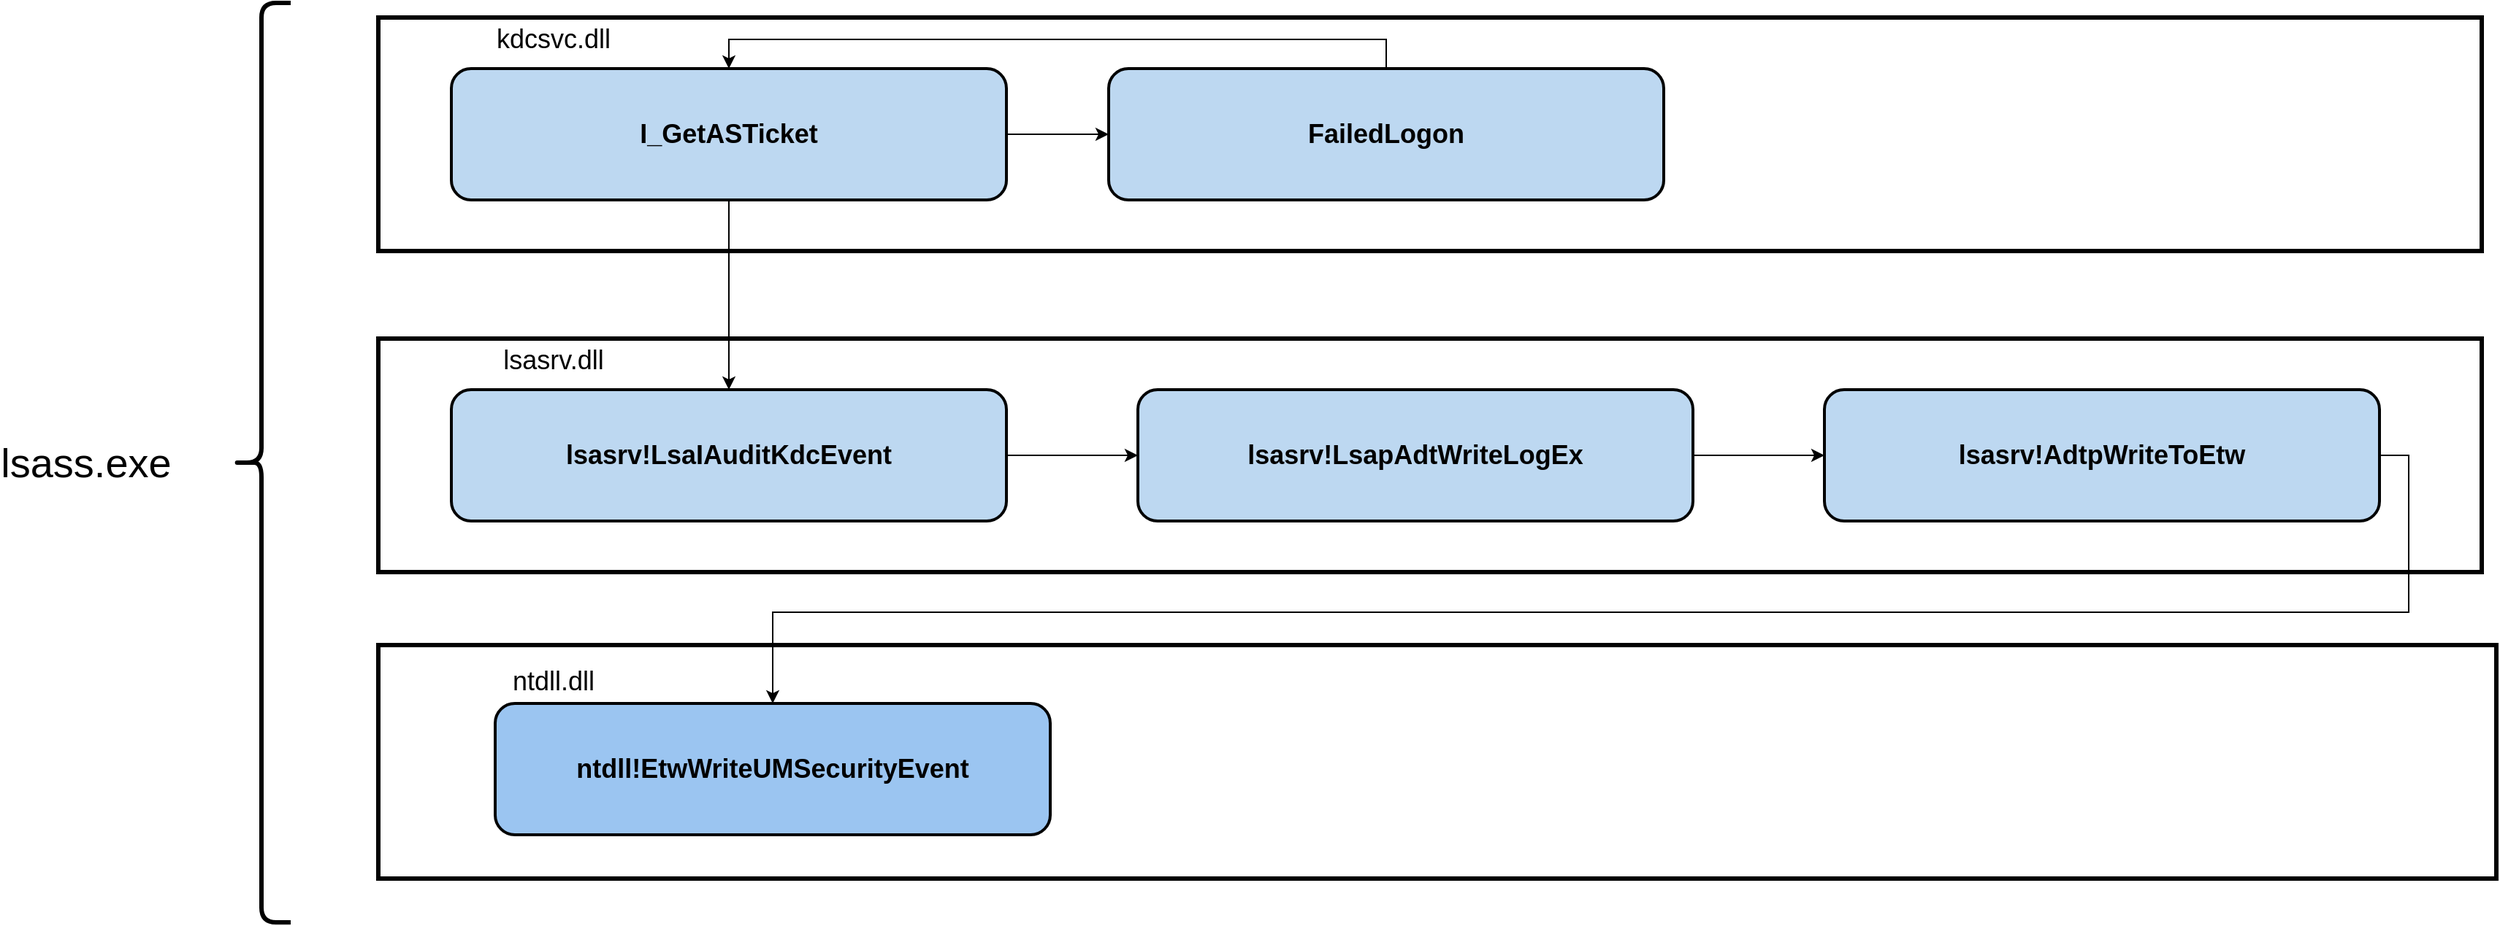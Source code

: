 <mxfile version="20.4.2" type="google"><diagram id="3ylszEqpBlzHIZdLzOTb" name="Page-1"><mxGraphModel grid="1" page="1" gridSize="10" guides="1" tooltips="1" connect="1" arrows="1" fold="1" pageScale="1" pageWidth="850" pageHeight="1100" math="0" shadow="0"><root><mxCell id="0"/><mxCell id="1" parent="0"/><mxCell id="S5s-vPnMr-Mcd6doZMgt-1" value="" style="rounded=0;whiteSpace=wrap;html=1;fontSize=20;strokeWidth=3;" vertex="1" parent="1"><mxGeometry x="790" y="1770" width="1450" height="160" as="geometry"/></mxCell><mxCell id="S5s-vPnMr-Mcd6doZMgt-2" value="" style="rounded=0;whiteSpace=wrap;html=1;fontSize=20;strokeWidth=3;" vertex="1" parent="1"><mxGeometry x="790" y="1560" width="1440" height="160" as="geometry"/></mxCell><mxCell id="S5s-vPnMr-Mcd6doZMgt-3" value="&lt;span style=&quot;font-size: 28px;&quot;&gt;lsass.exe&lt;/span&gt;" style="text;html=1;strokeColor=none;fillColor=none;align=center;verticalAlign=middle;whiteSpace=wrap;rounded=0;" vertex="1" parent="1"><mxGeometry x="560" y="1630" width="60" height="30" as="geometry"/></mxCell><mxCell id="S5s-vPnMr-Mcd6doZMgt-4" value="" style="shape=curlyBracket;whiteSpace=wrap;html=1;rounded=1;fontSize=20;strokeWidth=3;" vertex="1" parent="1"><mxGeometry x="690" y="1330" width="40" height="630" as="geometry"/></mxCell><mxCell id="S5s-vPnMr-Mcd6doZMgt-5" value="&lt;font style=&quot;font-size: 18px;&quot;&gt;lsasrv.dll&lt;/font&gt;" style="text;html=1;strokeColor=none;fillColor=none;align=center;verticalAlign=middle;whiteSpace=wrap;rounded=0;" vertex="1" parent="1"><mxGeometry x="880" y="1560" width="60" height="30" as="geometry"/></mxCell><mxCell id="S5s-vPnMr-Mcd6doZMgt-6" style="edgeStyle=orthogonalEdgeStyle;rounded=0;orthogonalLoop=1;jettySize=auto;html=1;exitX=1;exitY=0.5;exitDx=0;exitDy=0;entryX=0.5;entryY=0;entryDx=0;entryDy=0;" edge="1" parent="1" source="S5s-vPnMr-Mcd6doZMgt-7" target="S5s-vPnMr-Mcd6doZMgt-13"><mxGeometry relative="1" as="geometry"/></mxCell><mxCell id="S5s-vPnMr-Mcd6doZMgt-7" value="&lt;b&gt;lsasrv!AdtpWriteToEtw&lt;/b&gt;" style="rounded=1;whiteSpace=wrap;html=1;fontSize=18;strokeWidth=2;fillColor=#BDD8F1;" vertex="1" parent="1"><mxGeometry x="1780" y="1595" width="380" height="90" as="geometry"/></mxCell><mxCell id="S5s-vPnMr-Mcd6doZMgt-8" style="edgeStyle=none;rounded=0;orthogonalLoop=1;jettySize=auto;html=1;exitX=1;exitY=0.5;exitDx=0;exitDy=0;entryX=0;entryY=0.5;entryDx=0;entryDy=0;" edge="1" parent="1" source="S5s-vPnMr-Mcd6doZMgt-9" target="S5s-vPnMr-Mcd6doZMgt-7"><mxGeometry relative="1" as="geometry"/></mxCell><mxCell id="S5s-vPnMr-Mcd6doZMgt-9" value="&lt;b&gt;lsasrv!LsapAdtWriteLogEx&lt;/b&gt;" style="rounded=1;whiteSpace=wrap;html=1;fontSize=18;strokeWidth=2;fillColor=#BDD8F1;" vertex="1" parent="1"><mxGeometry x="1310" y="1595" width="380" height="90" as="geometry"/></mxCell><mxCell id="S5s-vPnMr-Mcd6doZMgt-10" style="rounded=0;orthogonalLoop=1;jettySize=auto;html=1;exitX=1;exitY=0.5;exitDx=0;exitDy=0;entryX=0;entryY=0.5;entryDx=0;entryDy=0;" edge="1" parent="1" source="S5s-vPnMr-Mcd6doZMgt-11" target="S5s-vPnMr-Mcd6doZMgt-9"><mxGeometry relative="1" as="geometry"/></mxCell><mxCell id="S5s-vPnMr-Mcd6doZMgt-11" value="&lt;b&gt;lsasrv!LsaIAuditKdcEvent&lt;/b&gt;" style="rounded=1;whiteSpace=wrap;html=1;fontSize=18;strokeWidth=2;fillColor=#BDD8F1;" vertex="1" parent="1"><mxGeometry x="840" y="1595" width="380" height="90" as="geometry"/></mxCell><mxCell id="S5s-vPnMr-Mcd6doZMgt-12" value="&lt;font style=&quot;font-size: 18px;&quot;&gt;ntdll.dll&lt;/font&gt;" style="text;html=1;strokeColor=none;fillColor=none;align=center;verticalAlign=middle;whiteSpace=wrap;rounded=0;" vertex="1" parent="1"><mxGeometry x="880" y="1780" width="60" height="30" as="geometry"/></mxCell><mxCell id="S5s-vPnMr-Mcd6doZMgt-13" value="&lt;b&gt;ntdll!EtwWriteUMSecurityEvent&lt;/b&gt;" style="rounded=1;whiteSpace=wrap;html=1;fontSize=18;strokeWidth=2;fillColor=#9BC5F1;" vertex="1" parent="1"><mxGeometry x="870" y="1810" width="380" height="90" as="geometry"/></mxCell><mxCell id="S5s-vPnMr-Mcd6doZMgt-14" value="" style="rounded=0;whiteSpace=wrap;html=1;fontSize=20;strokeWidth=3;" vertex="1" parent="1"><mxGeometry x="790" y="1340" width="1440" height="160" as="geometry"/></mxCell><mxCell id="S5s-vPnMr-Mcd6doZMgt-15" value="&lt;font style=&quot;font-size: 18px;&quot;&gt;kdcsvc.dll&lt;/font&gt;" style="text;html=1;strokeColor=none;fillColor=none;align=center;verticalAlign=middle;whiteSpace=wrap;rounded=0;" vertex="1" parent="1"><mxGeometry x="880" y="1340" width="60" height="30" as="geometry"/></mxCell><mxCell id="S5s-vPnMr-Mcd6doZMgt-20" style="edgeStyle=orthogonalEdgeStyle;rounded=0;orthogonalLoop=1;jettySize=auto;html=1;entryX=0;entryY=0.5;entryDx=0;entryDy=0;" edge="1" parent="1" source="S5s-vPnMr-Mcd6doZMgt-17" target="S5s-vPnMr-Mcd6doZMgt-18"><mxGeometry relative="1" as="geometry"/></mxCell><mxCell id="S5s-vPnMr-Mcd6doZMgt-24" style="edgeStyle=orthogonalEdgeStyle;rounded=0;orthogonalLoop=1;jettySize=auto;html=1;entryX=0.5;entryY=0;entryDx=0;entryDy=0;" edge="1" parent="1" source="S5s-vPnMr-Mcd6doZMgt-17" target="S5s-vPnMr-Mcd6doZMgt-11"><mxGeometry relative="1" as="geometry"/></mxCell><mxCell id="S5s-vPnMr-Mcd6doZMgt-17" value="&lt;b&gt;I_GetASTicket&lt;/b&gt;" style="rounded=1;whiteSpace=wrap;html=1;fontSize=18;strokeWidth=2;fillColor=#BDD8F1;" vertex="1" parent="1"><mxGeometry x="840" y="1375" width="380" height="90" as="geometry"/></mxCell><mxCell id="S5s-vPnMr-Mcd6doZMgt-23" style="edgeStyle=orthogonalEdgeStyle;rounded=0;orthogonalLoop=1;jettySize=auto;html=1;entryX=0.5;entryY=0;entryDx=0;entryDy=0;exitX=0.5;exitY=0;exitDx=0;exitDy=0;" edge="1" parent="1" source="S5s-vPnMr-Mcd6doZMgt-18" target="S5s-vPnMr-Mcd6doZMgt-17"><mxGeometry relative="1" as="geometry"/></mxCell><mxCell id="S5s-vPnMr-Mcd6doZMgt-18" value="&lt;b&gt;FailedLogon&lt;/b&gt;" style="rounded=1;whiteSpace=wrap;html=1;fontSize=18;strokeWidth=2;fillColor=#BDD8F1;" vertex="1" parent="1"><mxGeometry x="1290" y="1375" width="380" height="90" as="geometry"/></mxCell></root></mxGraphModel></diagram></mxfile>
